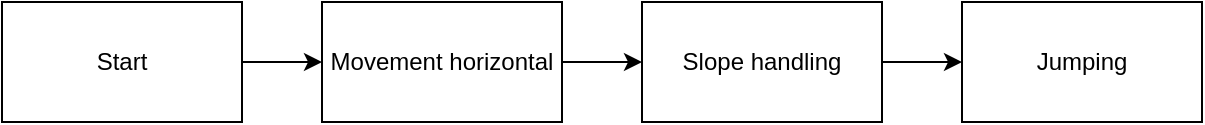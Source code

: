 <mxfile version="15.9.4" type="github">
  <diagram id="2OC8-cHyFZ_koburuEDC" name="Page-1">
    <mxGraphModel dx="1108" dy="450" grid="1" gridSize="10" guides="1" tooltips="1" connect="1" arrows="1" fold="1" page="1" pageScale="1" pageWidth="1169" pageHeight="827" math="0" shadow="0">
      <root>
        <mxCell id="0" />
        <mxCell id="1" parent="0" />
        <mxCell id="qiAg9F04uh9cn1x6aFjK-3" value="" style="edgeStyle=orthogonalEdgeStyle;rounded=0;orthogonalLoop=1;jettySize=auto;html=1;" edge="1" parent="1" source="qiAg9F04uh9cn1x6aFjK-1" target="qiAg9F04uh9cn1x6aFjK-2">
          <mxGeometry relative="1" as="geometry" />
        </mxCell>
        <mxCell id="qiAg9F04uh9cn1x6aFjK-1" value="Start" style="rounded=0;whiteSpace=wrap;html=1;" vertex="1" parent="1">
          <mxGeometry x="160" y="120" width="120" height="60" as="geometry" />
        </mxCell>
        <mxCell id="qiAg9F04uh9cn1x6aFjK-5" value="" style="edgeStyle=orthogonalEdgeStyle;rounded=0;orthogonalLoop=1;jettySize=auto;html=1;" edge="1" parent="1" source="qiAg9F04uh9cn1x6aFjK-2" target="qiAg9F04uh9cn1x6aFjK-4">
          <mxGeometry relative="1" as="geometry" />
        </mxCell>
        <mxCell id="qiAg9F04uh9cn1x6aFjK-2" value="Movement horizontal" style="whiteSpace=wrap;html=1;rounded=0;" vertex="1" parent="1">
          <mxGeometry x="320" y="120" width="120" height="60" as="geometry" />
        </mxCell>
        <mxCell id="qiAg9F04uh9cn1x6aFjK-7" value="" style="edgeStyle=orthogonalEdgeStyle;rounded=0;orthogonalLoop=1;jettySize=auto;html=1;" edge="1" parent="1" source="qiAg9F04uh9cn1x6aFjK-4" target="qiAg9F04uh9cn1x6aFjK-6">
          <mxGeometry relative="1" as="geometry" />
        </mxCell>
        <mxCell id="qiAg9F04uh9cn1x6aFjK-4" value="Slope handling" style="whiteSpace=wrap;html=1;rounded=0;" vertex="1" parent="1">
          <mxGeometry x="480" y="120" width="120" height="60" as="geometry" />
        </mxCell>
        <mxCell id="qiAg9F04uh9cn1x6aFjK-6" value="Jumping" style="whiteSpace=wrap;html=1;rounded=0;" vertex="1" parent="1">
          <mxGeometry x="640" y="120" width="120" height="60" as="geometry" />
        </mxCell>
      </root>
    </mxGraphModel>
  </diagram>
</mxfile>
